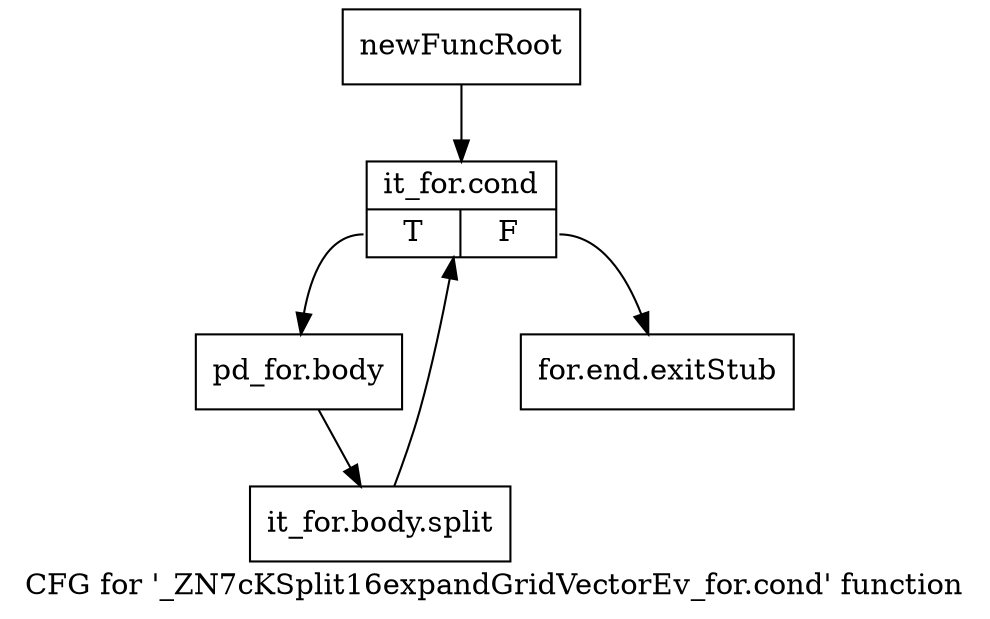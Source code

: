 digraph "CFG for '_ZN7cKSplit16expandGridVectorEv_for.cond' function" {
	label="CFG for '_ZN7cKSplit16expandGridVectorEv_for.cond' function";

	Node0x21e8a20 [shape=record,label="{newFuncRoot}"];
	Node0x21e8a20 -> Node0x21e8ac0;
	Node0x21e8a70 [shape=record,label="{for.end.exitStub}"];
	Node0x21e8ac0 [shape=record,label="{it_for.cond|{<s0>T|<s1>F}}"];
	Node0x21e8ac0:s0 -> Node0x21e8b10;
	Node0x21e8ac0:s1 -> Node0x21e8a70;
	Node0x21e8b10 [shape=record,label="{pd_for.body}"];
	Node0x21e8b10 -> Node0x42d98b0;
	Node0x42d98b0 [shape=record,label="{it_for.body.split}"];
	Node0x42d98b0 -> Node0x21e8ac0;
}
